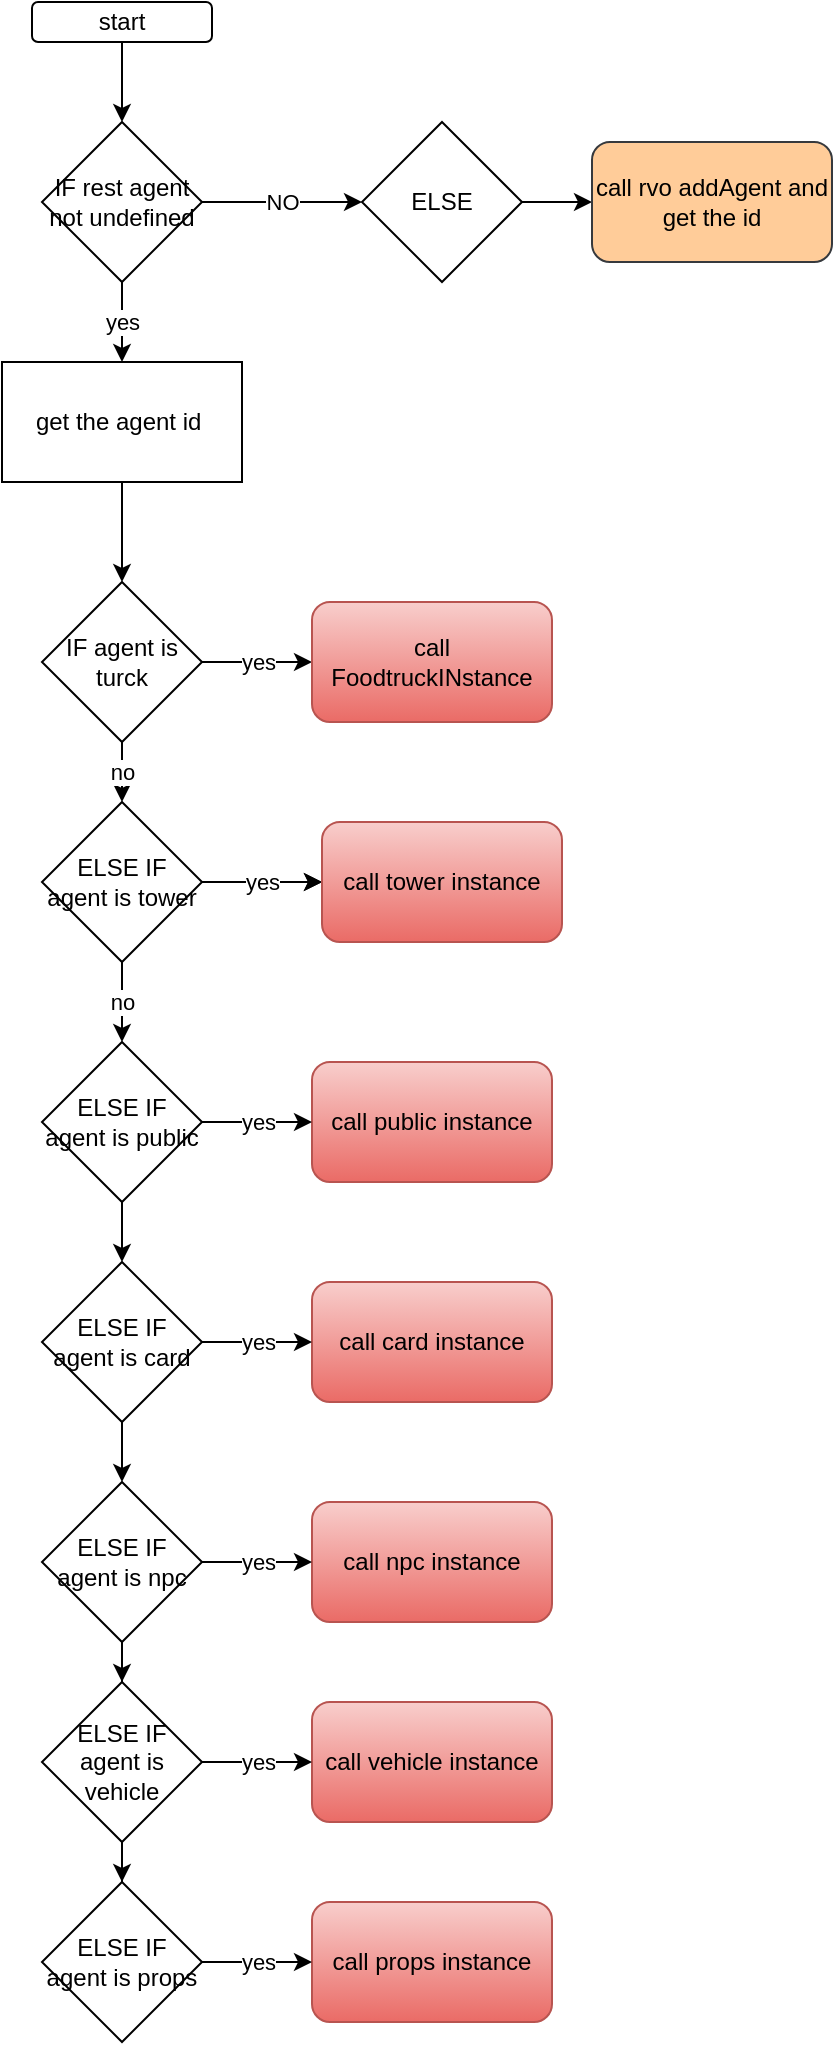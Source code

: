 <mxfile version="17.4.6" type="github">
  <diagram id="weSLRWDzrqAeJKT9qMYH" name="Page-1">
    <mxGraphModel dx="1038" dy="579" grid="1" gridSize="10" guides="1" tooltips="1" connect="1" arrows="1" fold="1" page="1" pageScale="1" pageWidth="850" pageHeight="1100" math="0" shadow="0">
      <root>
        <mxCell id="0" />
        <mxCell id="1" parent="0" />
        <mxCell id="8d95LYzuLx3IlOttUlmi-4" value="" style="edgeStyle=orthogonalEdgeStyle;rounded=0;orthogonalLoop=1;jettySize=auto;html=1;" edge="1" parent="1" source="8d95LYzuLx3IlOttUlmi-2" target="8d95LYzuLx3IlOttUlmi-3">
          <mxGeometry relative="1" as="geometry" />
        </mxCell>
        <mxCell id="8d95LYzuLx3IlOttUlmi-2" value="start" style="rounded=1;whiteSpace=wrap;html=1;" vertex="1" parent="1">
          <mxGeometry x="210" y="30" width="90" height="20" as="geometry" />
        </mxCell>
        <mxCell id="8d95LYzuLx3IlOttUlmi-7" value="yes" style="edgeStyle=orthogonalEdgeStyle;rounded=0;orthogonalLoop=1;jettySize=auto;html=1;" edge="1" parent="1" source="8d95LYzuLx3IlOttUlmi-3" target="8d95LYzuLx3IlOttUlmi-6">
          <mxGeometry relative="1" as="geometry" />
        </mxCell>
        <mxCell id="8d95LYzuLx3IlOttUlmi-11" value="NO" style="edgeStyle=orthogonalEdgeStyle;rounded=0;orthogonalLoop=1;jettySize=auto;html=1;" edge="1" parent="1" source="8d95LYzuLx3IlOttUlmi-3" target="8d95LYzuLx3IlOttUlmi-10">
          <mxGeometry relative="1" as="geometry" />
        </mxCell>
        <mxCell id="8d95LYzuLx3IlOttUlmi-3" value="IF rest agent not undefined" style="rhombus;whiteSpace=wrap;html=1;" vertex="1" parent="1">
          <mxGeometry x="215" y="90" width="80" height="80" as="geometry" />
        </mxCell>
        <mxCell id="8d95LYzuLx3IlOttUlmi-15" value="" style="edgeStyle=orthogonalEdgeStyle;rounded=0;orthogonalLoop=1;jettySize=auto;html=1;" edge="1" parent="1" source="8d95LYzuLx3IlOttUlmi-6" target="8d95LYzuLx3IlOttUlmi-14">
          <mxGeometry relative="1" as="geometry" />
        </mxCell>
        <mxCell id="8d95LYzuLx3IlOttUlmi-6" value="get the agent id&amp;nbsp;" style="whiteSpace=wrap;html=1;" vertex="1" parent="1">
          <mxGeometry x="195" y="210" width="120" height="60" as="geometry" />
        </mxCell>
        <mxCell id="8d95LYzuLx3IlOttUlmi-13" value="" style="edgeStyle=orthogonalEdgeStyle;rounded=0;orthogonalLoop=1;jettySize=auto;html=1;" edge="1" parent="1" source="8d95LYzuLx3IlOttUlmi-10" target="8d95LYzuLx3IlOttUlmi-12">
          <mxGeometry relative="1" as="geometry" />
        </mxCell>
        <mxCell id="8d95LYzuLx3IlOttUlmi-10" value="ELSE" style="rhombus;whiteSpace=wrap;html=1;" vertex="1" parent="1">
          <mxGeometry x="375" y="90" width="80" height="80" as="geometry" />
        </mxCell>
        <mxCell id="8d95LYzuLx3IlOttUlmi-12" value="call rvo addAgent and get the id" style="rounded=1;whiteSpace=wrap;html=1;fillColor=#ffcc99;strokeColor=#36393d;" vertex="1" parent="1">
          <mxGeometry x="490" y="100" width="120" height="60" as="geometry" />
        </mxCell>
        <mxCell id="8d95LYzuLx3IlOttUlmi-19" value="yes" style="edgeStyle=orthogonalEdgeStyle;rounded=0;orthogonalLoop=1;jettySize=auto;html=1;" edge="1" parent="1" source="8d95LYzuLx3IlOttUlmi-14" target="8d95LYzuLx3IlOttUlmi-18">
          <mxGeometry relative="1" as="geometry" />
        </mxCell>
        <mxCell id="8d95LYzuLx3IlOttUlmi-21" value="no" style="edgeStyle=orthogonalEdgeStyle;rounded=0;orthogonalLoop=1;jettySize=auto;html=1;" edge="1" parent="1" source="8d95LYzuLx3IlOttUlmi-14" target="8d95LYzuLx3IlOttUlmi-20">
          <mxGeometry relative="1" as="geometry" />
        </mxCell>
        <mxCell id="8d95LYzuLx3IlOttUlmi-14" value="IF agent is turck" style="rhombus;whiteSpace=wrap;html=1;" vertex="1" parent="1">
          <mxGeometry x="215" y="320" width="80" height="80" as="geometry" />
        </mxCell>
        <mxCell id="8d95LYzuLx3IlOttUlmi-18" value="call FoodtruckINstance" style="rounded=1;whiteSpace=wrap;html=1;fillColor=#f8cecc;gradientColor=#ea6b66;strokeColor=#b85450;" vertex="1" parent="1">
          <mxGeometry x="350" y="330" width="120" height="60" as="geometry" />
        </mxCell>
        <mxCell id="8d95LYzuLx3IlOttUlmi-23" value="" style="edgeStyle=orthogonalEdgeStyle;rounded=0;orthogonalLoop=1;jettySize=auto;html=1;" edge="1" parent="1" source="8d95LYzuLx3IlOttUlmi-20" target="8d95LYzuLx3IlOttUlmi-22">
          <mxGeometry relative="1" as="geometry" />
        </mxCell>
        <mxCell id="8d95LYzuLx3IlOttUlmi-24" value="yes" style="edgeStyle=orthogonalEdgeStyle;rounded=0;orthogonalLoop=1;jettySize=auto;html=1;" edge="1" parent="1" source="8d95LYzuLx3IlOttUlmi-20" target="8d95LYzuLx3IlOttUlmi-22">
          <mxGeometry relative="1" as="geometry" />
        </mxCell>
        <mxCell id="8d95LYzuLx3IlOttUlmi-37" value="no" style="edgeStyle=orthogonalEdgeStyle;rounded=0;orthogonalLoop=1;jettySize=auto;html=1;" edge="1" parent="1" source="8d95LYzuLx3IlOttUlmi-20" target="8d95LYzuLx3IlOttUlmi-32">
          <mxGeometry relative="1" as="geometry" />
        </mxCell>
        <mxCell id="8d95LYzuLx3IlOttUlmi-20" value="ELSE IF agent is tower" style="rhombus;whiteSpace=wrap;html=1;" vertex="1" parent="1">
          <mxGeometry x="215" y="430" width="80" height="80" as="geometry" />
        </mxCell>
        <mxCell id="8d95LYzuLx3IlOttUlmi-22" value="call tower instance" style="rounded=1;whiteSpace=wrap;html=1;fillColor=#f8cecc;gradientColor=#ea6b66;strokeColor=#b85450;" vertex="1" parent="1">
          <mxGeometry x="355" y="440" width="120" height="60" as="geometry" />
        </mxCell>
        <mxCell id="8d95LYzuLx3IlOttUlmi-31" value="call public instance" style="rounded=1;whiteSpace=wrap;html=1;fillColor=#f8cecc;gradientColor=#ea6b66;strokeColor=#b85450;" vertex="1" parent="1">
          <mxGeometry x="350" y="560" width="120" height="60" as="geometry" />
        </mxCell>
        <mxCell id="8d95LYzuLx3IlOttUlmi-35" value="yes" style="edgeStyle=orthogonalEdgeStyle;rounded=0;orthogonalLoop=1;jettySize=auto;html=1;" edge="1" parent="1" source="8d95LYzuLx3IlOttUlmi-32" target="8d95LYzuLx3IlOttUlmi-31">
          <mxGeometry relative="1" as="geometry">
            <Array as="points">
              <mxPoint x="330" y="590" />
              <mxPoint x="330" y="590" />
            </Array>
          </mxGeometry>
        </mxCell>
        <mxCell id="8d95LYzuLx3IlOttUlmi-44" value="" style="edgeStyle=orthogonalEdgeStyle;rounded=0;orthogonalLoop=1;jettySize=auto;html=1;" edge="1" parent="1" source="8d95LYzuLx3IlOttUlmi-32" target="8d95LYzuLx3IlOttUlmi-43">
          <mxGeometry relative="1" as="geometry" />
        </mxCell>
        <mxCell id="8d95LYzuLx3IlOttUlmi-32" value="ELSE IF agent is public" style="rhombus;whiteSpace=wrap;html=1;" vertex="1" parent="1">
          <mxGeometry x="215" y="550" width="80" height="80" as="geometry" />
        </mxCell>
        <mxCell id="8d95LYzuLx3IlOttUlmi-41" value="call card instance" style="rounded=1;whiteSpace=wrap;html=1;fillColor=#f8cecc;gradientColor=#ea6b66;strokeColor=#b85450;" vertex="1" parent="1">
          <mxGeometry x="350" y="670" width="120" height="60" as="geometry" />
        </mxCell>
        <mxCell id="8d95LYzuLx3IlOttUlmi-42" value="yes" style="edgeStyle=orthogonalEdgeStyle;rounded=0;orthogonalLoop=1;jettySize=auto;html=1;" edge="1" parent="1" source="8d95LYzuLx3IlOttUlmi-43" target="8d95LYzuLx3IlOttUlmi-41">
          <mxGeometry relative="1" as="geometry">
            <Array as="points">
              <mxPoint x="330" y="700" />
              <mxPoint x="330" y="700" />
            </Array>
          </mxGeometry>
        </mxCell>
        <mxCell id="8d95LYzuLx3IlOttUlmi-48" value="" style="edgeStyle=orthogonalEdgeStyle;rounded=0;orthogonalLoop=1;jettySize=auto;html=1;" edge="1" parent="1" source="8d95LYzuLx3IlOttUlmi-43" target="8d95LYzuLx3IlOttUlmi-47">
          <mxGeometry relative="1" as="geometry" />
        </mxCell>
        <mxCell id="8d95LYzuLx3IlOttUlmi-43" value="ELSE IF agent is card" style="rhombus;whiteSpace=wrap;html=1;" vertex="1" parent="1">
          <mxGeometry x="215" y="660" width="80" height="80" as="geometry" />
        </mxCell>
        <mxCell id="8d95LYzuLx3IlOttUlmi-45" value="call npc instance" style="rounded=1;whiteSpace=wrap;html=1;fillColor=#f8cecc;gradientColor=#ea6b66;strokeColor=#b85450;" vertex="1" parent="1">
          <mxGeometry x="350" y="780" width="120" height="60" as="geometry" />
        </mxCell>
        <mxCell id="8d95LYzuLx3IlOttUlmi-46" value="yes" style="edgeStyle=orthogonalEdgeStyle;rounded=0;orthogonalLoop=1;jettySize=auto;html=1;" edge="1" parent="1" source="8d95LYzuLx3IlOttUlmi-47" target="8d95LYzuLx3IlOttUlmi-45">
          <mxGeometry relative="1" as="geometry">
            <Array as="points">
              <mxPoint x="330" y="810" />
              <mxPoint x="330" y="810" />
            </Array>
          </mxGeometry>
        </mxCell>
        <mxCell id="8d95LYzuLx3IlOttUlmi-52" value="" style="edgeStyle=orthogonalEdgeStyle;rounded=0;orthogonalLoop=1;jettySize=auto;html=1;" edge="1" parent="1" source="8d95LYzuLx3IlOttUlmi-47" target="8d95LYzuLx3IlOttUlmi-51">
          <mxGeometry relative="1" as="geometry" />
        </mxCell>
        <mxCell id="8d95LYzuLx3IlOttUlmi-47" value="ELSE IF agent is npc" style="rhombus;whiteSpace=wrap;html=1;" vertex="1" parent="1">
          <mxGeometry x="215" y="770" width="80" height="80" as="geometry" />
        </mxCell>
        <mxCell id="8d95LYzuLx3IlOttUlmi-49" value="call vehicle instance" style="rounded=1;whiteSpace=wrap;html=1;fillColor=#f8cecc;gradientColor=#ea6b66;strokeColor=#b85450;" vertex="1" parent="1">
          <mxGeometry x="350" y="880" width="120" height="60" as="geometry" />
        </mxCell>
        <mxCell id="8d95LYzuLx3IlOttUlmi-50" value="yes" style="edgeStyle=orthogonalEdgeStyle;rounded=0;orthogonalLoop=1;jettySize=auto;html=1;" edge="1" parent="1" source="8d95LYzuLx3IlOttUlmi-51" target="8d95LYzuLx3IlOttUlmi-49">
          <mxGeometry relative="1" as="geometry">
            <Array as="points">
              <mxPoint x="330" y="910" />
              <mxPoint x="330" y="910" />
            </Array>
          </mxGeometry>
        </mxCell>
        <mxCell id="8d95LYzuLx3IlOttUlmi-56" value="" style="edgeStyle=orthogonalEdgeStyle;rounded=0;orthogonalLoop=1;jettySize=auto;html=1;" edge="1" parent="1" source="8d95LYzuLx3IlOttUlmi-51" target="8d95LYzuLx3IlOttUlmi-55">
          <mxGeometry relative="1" as="geometry" />
        </mxCell>
        <mxCell id="8d95LYzuLx3IlOttUlmi-51" value="ELSE IF agent is vehicle" style="rhombus;whiteSpace=wrap;html=1;" vertex="1" parent="1">
          <mxGeometry x="215" y="870" width="80" height="80" as="geometry" />
        </mxCell>
        <mxCell id="8d95LYzuLx3IlOttUlmi-53" value="call props instance" style="rounded=1;whiteSpace=wrap;html=1;fillColor=#f8cecc;gradientColor=#ea6b66;strokeColor=#b85450;" vertex="1" parent="1">
          <mxGeometry x="350" y="980" width="120" height="60" as="geometry" />
        </mxCell>
        <mxCell id="8d95LYzuLx3IlOttUlmi-54" value="yes" style="edgeStyle=orthogonalEdgeStyle;rounded=0;orthogonalLoop=1;jettySize=auto;html=1;" edge="1" parent="1" source="8d95LYzuLx3IlOttUlmi-55" target="8d95LYzuLx3IlOttUlmi-53">
          <mxGeometry relative="1" as="geometry">
            <Array as="points">
              <mxPoint x="330" y="1010" />
              <mxPoint x="330" y="1010" />
            </Array>
          </mxGeometry>
        </mxCell>
        <mxCell id="8d95LYzuLx3IlOttUlmi-55" value="ELSE IF agent is props" style="rhombus;whiteSpace=wrap;html=1;" vertex="1" parent="1">
          <mxGeometry x="215" y="970" width="80" height="80" as="geometry" />
        </mxCell>
      </root>
    </mxGraphModel>
  </diagram>
</mxfile>
